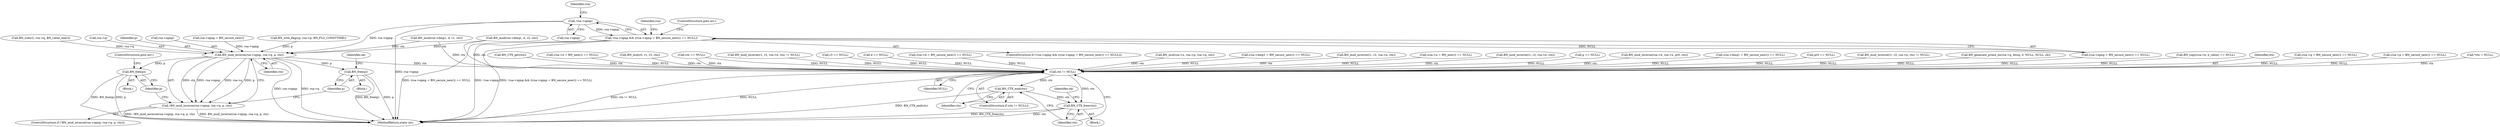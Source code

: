 digraph "0_openssl_6939eab03a6e23d2bd2c3f5e34fe1d48e542e787@pointer" {
"1000317" [label="(Call,!rsa->iqmp)"];
"1000316" [label="(Call,!rsa->iqmp && ((rsa->iqmp = BN_secure_new()) == NULL))"];
"1000645" [label="(Call,BN_mod_inverse(rsa->iqmp, rsa->q, p, ctx))"];
"1000644" [label="(Call,!BN_mod_inverse(rsa->iqmp, rsa->q, p, ctx))"];
"1000655" [label="(Call,BN_free(p))"];
"1000658" [label="(Call,BN_free(p))"];
"1000677" [label="(Call,ctx != NULL)"];
"1000680" [label="(Call,BN_CTX_end(ctx))"];
"1000682" [label="(Call,BN_CTX_free(ctx))"];
"1000679" [label="(Identifier,NULL)"];
"1000330" [label="(Call,BN_copy(rsa->e, e_value) == NULL)"];
"1000681" [label="(Identifier,ctx)"];
"1000649" [label="(Call,rsa->q)"];
"1000646" [label="(Call,rsa->iqmp)"];
"1000653" [label="(Identifier,ctx)"];
"1000541" [label="(Call,BN_sub(r2, rsa->q, BN_value_one()))"];
"1000657" [label="(ControlStructure,goto err;)"];
"1000682" [label="(Call,BN_CTX_free(ctx))"];
"1000678" [label="(Identifier,ctx)"];
"1000279" [label="(Call,(rsa->q = BN_secure_new()) == NULL)"];
"1000265" [label="(Call,(rsa->p = BN_secure_new()) == NULL)"];
"1000321" [label="(Call,(rsa->iqmp = BN_secure_new()) == NULL)"];
"1000645" [label="(Call,BN_mod_inverse(rsa->iqmp, rsa->q, p, ctx))"];
"1000627" [label="(Block,)"];
"1000324" [label="(Identifier,rsa)"];
"1000685" [label="(Identifier,ok)"];
"1000155" [label="(Call,*ctx = NULL)"];
"1000125" [label="(Block,)"];
"1000333" [label="(Identifier,rsa)"];
"1000198" [label="(Call,BN_CTX_get(ctx))"];
"1000686" [label="(MethodReturn,static int)"];
"1000644" [label="(Call,!BN_mod_inverse(rsa->iqmp, rsa->q, p, ctx))"];
"1000677" [label="(Call,ctx != NULL)"];
"1000251" [label="(Call,(rsa->e = BN_new()) == NULL)"];
"1000315" [label="(ControlStructure,if (!rsa->iqmp && ((rsa->iqmp = BN_secure_new()) == NULL)))"];
"1000606" [label="(Call,BN_mod(rsa->dmp1, d, r1, ctx))"];
"1000659" [label="(Identifier,p)"];
"1000550" [label="(Call,BN_mul(r0, r1, r2, ctx))"];
"1000178" [label="(Call,ctx == NULL)"];
"1000364" [label="(Call,BN_mod_inverse(r1, r2, rsa->e, ctx) != NULL)"];
"1000201" [label="(Call,r3 == NULL)"];
"1000680" [label="(Call,BN_CTX_end(ctx))"];
"1000328" [label="(ControlStructure,goto err;)"];
"1000318" [label="(Call,rsa->iqmp)"];
"1000658" [label="(Call,BN_free(p))"];
"1000614" [label="(Call,BN_mod(rsa->dmq1, d, r2, ctx))"];
"1000593" [label="(Call,d == NULL)"];
"1000676" [label="(ControlStructure,if (ctx != NULL))"];
"1000654" [label="(Block,)"];
"1000237" [label="(Call,(rsa->d = BN_secure_new()) == NULL)"];
"1000518" [label="(Call,BN_mul(rsa->n, rsa->p, rsa->q, ctx))"];
"1000293" [label="(Call,(rsa->dmp1 = BN_secure_new()) == NULL)"];
"1000661" [label="(Identifier,ok)"];
"1000656" [label="(Identifier,p)"];
"1000445" [label="(Call,BN_mod_inverse(r1, r2, rsa->e, ctx))"];
"1000223" [label="(Call,(rsa->n = BN_new()) == NULL)"];
"1000365" [label="(Call,BN_mod_inverse(r1, r2, rsa->e, ctx))"];
"1000633" [label="(Call,p == NULL)"];
"1000317" [label="(Call,!rsa->iqmp)"];
"1000572" [label="(Call,BN_mod_inverse(rsa->d, rsa->e, pr0, ctx))"];
"1000683" [label="(Identifier,ctx)"];
"1000307" [label="(Call,(rsa->dmq1 = BN_secure_new()) == NULL)"];
"1000562" [label="(Call,pr0 == NULL)"];
"1000322" [label="(Call,rsa->iqmp = BN_secure_new())"];
"1000444" [label="(Call,BN_mod_inverse(r1, r2, rsa->e, ctx) != NULL)"];
"1000316" [label="(Call,!rsa->iqmp && ((rsa->iqmp = BN_secure_new()) == NULL))"];
"1000637" [label="(Call,BN_with_flags(p, rsa->p, BN_FLG_CONSTTIME))"];
"1000655" [label="(Call,BN_free(p))"];
"1000643" [label="(ControlStructure,if (!BN_mod_inverse(rsa->iqmp, rsa->q, p, ctx)))"];
"1000652" [label="(Identifier,p)"];
"1000414" [label="(Call,BN_generate_prime_ex(rsa->q, bitsq, 0, NULL, NULL, cb))"];
"1000317" -> "1000316"  [label="AST: "];
"1000317" -> "1000318"  [label="CFG: "];
"1000318" -> "1000317"  [label="AST: "];
"1000324" -> "1000317"  [label="CFG: "];
"1000316" -> "1000317"  [label="CFG: "];
"1000317" -> "1000686"  [label="DDG: rsa->iqmp"];
"1000317" -> "1000316"  [label="DDG: rsa->iqmp"];
"1000317" -> "1000645"  [label="DDG: rsa->iqmp"];
"1000316" -> "1000315"  [label="AST: "];
"1000316" -> "1000321"  [label="CFG: "];
"1000321" -> "1000316"  [label="AST: "];
"1000328" -> "1000316"  [label="CFG: "];
"1000333" -> "1000316"  [label="CFG: "];
"1000316" -> "1000686"  [label="DDG: !rsa->iqmp && ((rsa->iqmp = BN_secure_new()) == NULL)"];
"1000316" -> "1000686"  [label="DDG: (rsa->iqmp = BN_secure_new()) == NULL"];
"1000316" -> "1000686"  [label="DDG: !rsa->iqmp"];
"1000321" -> "1000316"  [label="DDG: NULL"];
"1000645" -> "1000644"  [label="AST: "];
"1000645" -> "1000653"  [label="CFG: "];
"1000646" -> "1000645"  [label="AST: "];
"1000649" -> "1000645"  [label="AST: "];
"1000652" -> "1000645"  [label="AST: "];
"1000653" -> "1000645"  [label="AST: "];
"1000644" -> "1000645"  [label="CFG: "];
"1000645" -> "1000686"  [label="DDG: rsa->iqmp"];
"1000645" -> "1000686"  [label="DDG: rsa->q"];
"1000645" -> "1000644"  [label="DDG: rsa->iqmp"];
"1000645" -> "1000644"  [label="DDG: rsa->q"];
"1000645" -> "1000644"  [label="DDG: p"];
"1000645" -> "1000644"  [label="DDG: ctx"];
"1000322" -> "1000645"  [label="DDG: rsa->iqmp"];
"1000541" -> "1000645"  [label="DDG: rsa->q"];
"1000637" -> "1000645"  [label="DDG: p"];
"1000606" -> "1000645"  [label="DDG: ctx"];
"1000614" -> "1000645"  [label="DDG: ctx"];
"1000645" -> "1000655"  [label="DDG: p"];
"1000645" -> "1000658"  [label="DDG: p"];
"1000645" -> "1000677"  [label="DDG: ctx"];
"1000644" -> "1000643"  [label="AST: "];
"1000656" -> "1000644"  [label="CFG: "];
"1000659" -> "1000644"  [label="CFG: "];
"1000644" -> "1000686"  [label="DDG: !BN_mod_inverse(rsa->iqmp, rsa->q, p, ctx)"];
"1000644" -> "1000686"  [label="DDG: BN_mod_inverse(rsa->iqmp, rsa->q, p, ctx)"];
"1000655" -> "1000654"  [label="AST: "];
"1000655" -> "1000656"  [label="CFG: "];
"1000656" -> "1000655"  [label="AST: "];
"1000657" -> "1000655"  [label="CFG: "];
"1000655" -> "1000686"  [label="DDG: p"];
"1000655" -> "1000686"  [label="DDG: BN_free(p)"];
"1000658" -> "1000627"  [label="AST: "];
"1000658" -> "1000659"  [label="CFG: "];
"1000659" -> "1000658"  [label="AST: "];
"1000661" -> "1000658"  [label="CFG: "];
"1000658" -> "1000686"  [label="DDG: BN_free(p)"];
"1000658" -> "1000686"  [label="DDG: p"];
"1000677" -> "1000676"  [label="AST: "];
"1000677" -> "1000679"  [label="CFG: "];
"1000678" -> "1000677"  [label="AST: "];
"1000679" -> "1000677"  [label="AST: "];
"1000681" -> "1000677"  [label="CFG: "];
"1000683" -> "1000677"  [label="CFG: "];
"1000677" -> "1000686"  [label="DDG: ctx != NULL"];
"1000677" -> "1000686"  [label="DDG: NULL"];
"1000572" -> "1000677"  [label="DDG: ctx"];
"1000550" -> "1000677"  [label="DDG: ctx"];
"1000198" -> "1000677"  [label="DDG: ctx"];
"1000445" -> "1000677"  [label="DDG: ctx"];
"1000155" -> "1000677"  [label="DDG: ctx"];
"1000606" -> "1000677"  [label="DDG: ctx"];
"1000178" -> "1000677"  [label="DDG: ctx"];
"1000178" -> "1000677"  [label="DDG: NULL"];
"1000518" -> "1000677"  [label="DDG: ctx"];
"1000365" -> "1000677"  [label="DDG: ctx"];
"1000614" -> "1000677"  [label="DDG: ctx"];
"1000330" -> "1000677"  [label="DDG: NULL"];
"1000279" -> "1000677"  [label="DDG: NULL"];
"1000593" -> "1000677"  [label="DDG: NULL"];
"1000293" -> "1000677"  [label="DDG: NULL"];
"1000307" -> "1000677"  [label="DDG: NULL"];
"1000633" -> "1000677"  [label="DDG: NULL"];
"1000562" -> "1000677"  [label="DDG: NULL"];
"1000414" -> "1000677"  [label="DDG: NULL"];
"1000251" -> "1000677"  [label="DDG: NULL"];
"1000321" -> "1000677"  [label="DDG: NULL"];
"1000364" -> "1000677"  [label="DDG: NULL"];
"1000265" -> "1000677"  [label="DDG: NULL"];
"1000237" -> "1000677"  [label="DDG: NULL"];
"1000223" -> "1000677"  [label="DDG: NULL"];
"1000201" -> "1000677"  [label="DDG: NULL"];
"1000444" -> "1000677"  [label="DDG: NULL"];
"1000677" -> "1000680"  [label="DDG: ctx"];
"1000677" -> "1000682"  [label="DDG: ctx"];
"1000680" -> "1000676"  [label="AST: "];
"1000680" -> "1000681"  [label="CFG: "];
"1000681" -> "1000680"  [label="AST: "];
"1000683" -> "1000680"  [label="CFG: "];
"1000680" -> "1000686"  [label="DDG: BN_CTX_end(ctx)"];
"1000680" -> "1000682"  [label="DDG: ctx"];
"1000682" -> "1000125"  [label="AST: "];
"1000682" -> "1000683"  [label="CFG: "];
"1000683" -> "1000682"  [label="AST: "];
"1000685" -> "1000682"  [label="CFG: "];
"1000682" -> "1000686"  [label="DDG: BN_CTX_free(ctx)"];
"1000682" -> "1000686"  [label="DDG: ctx"];
}
